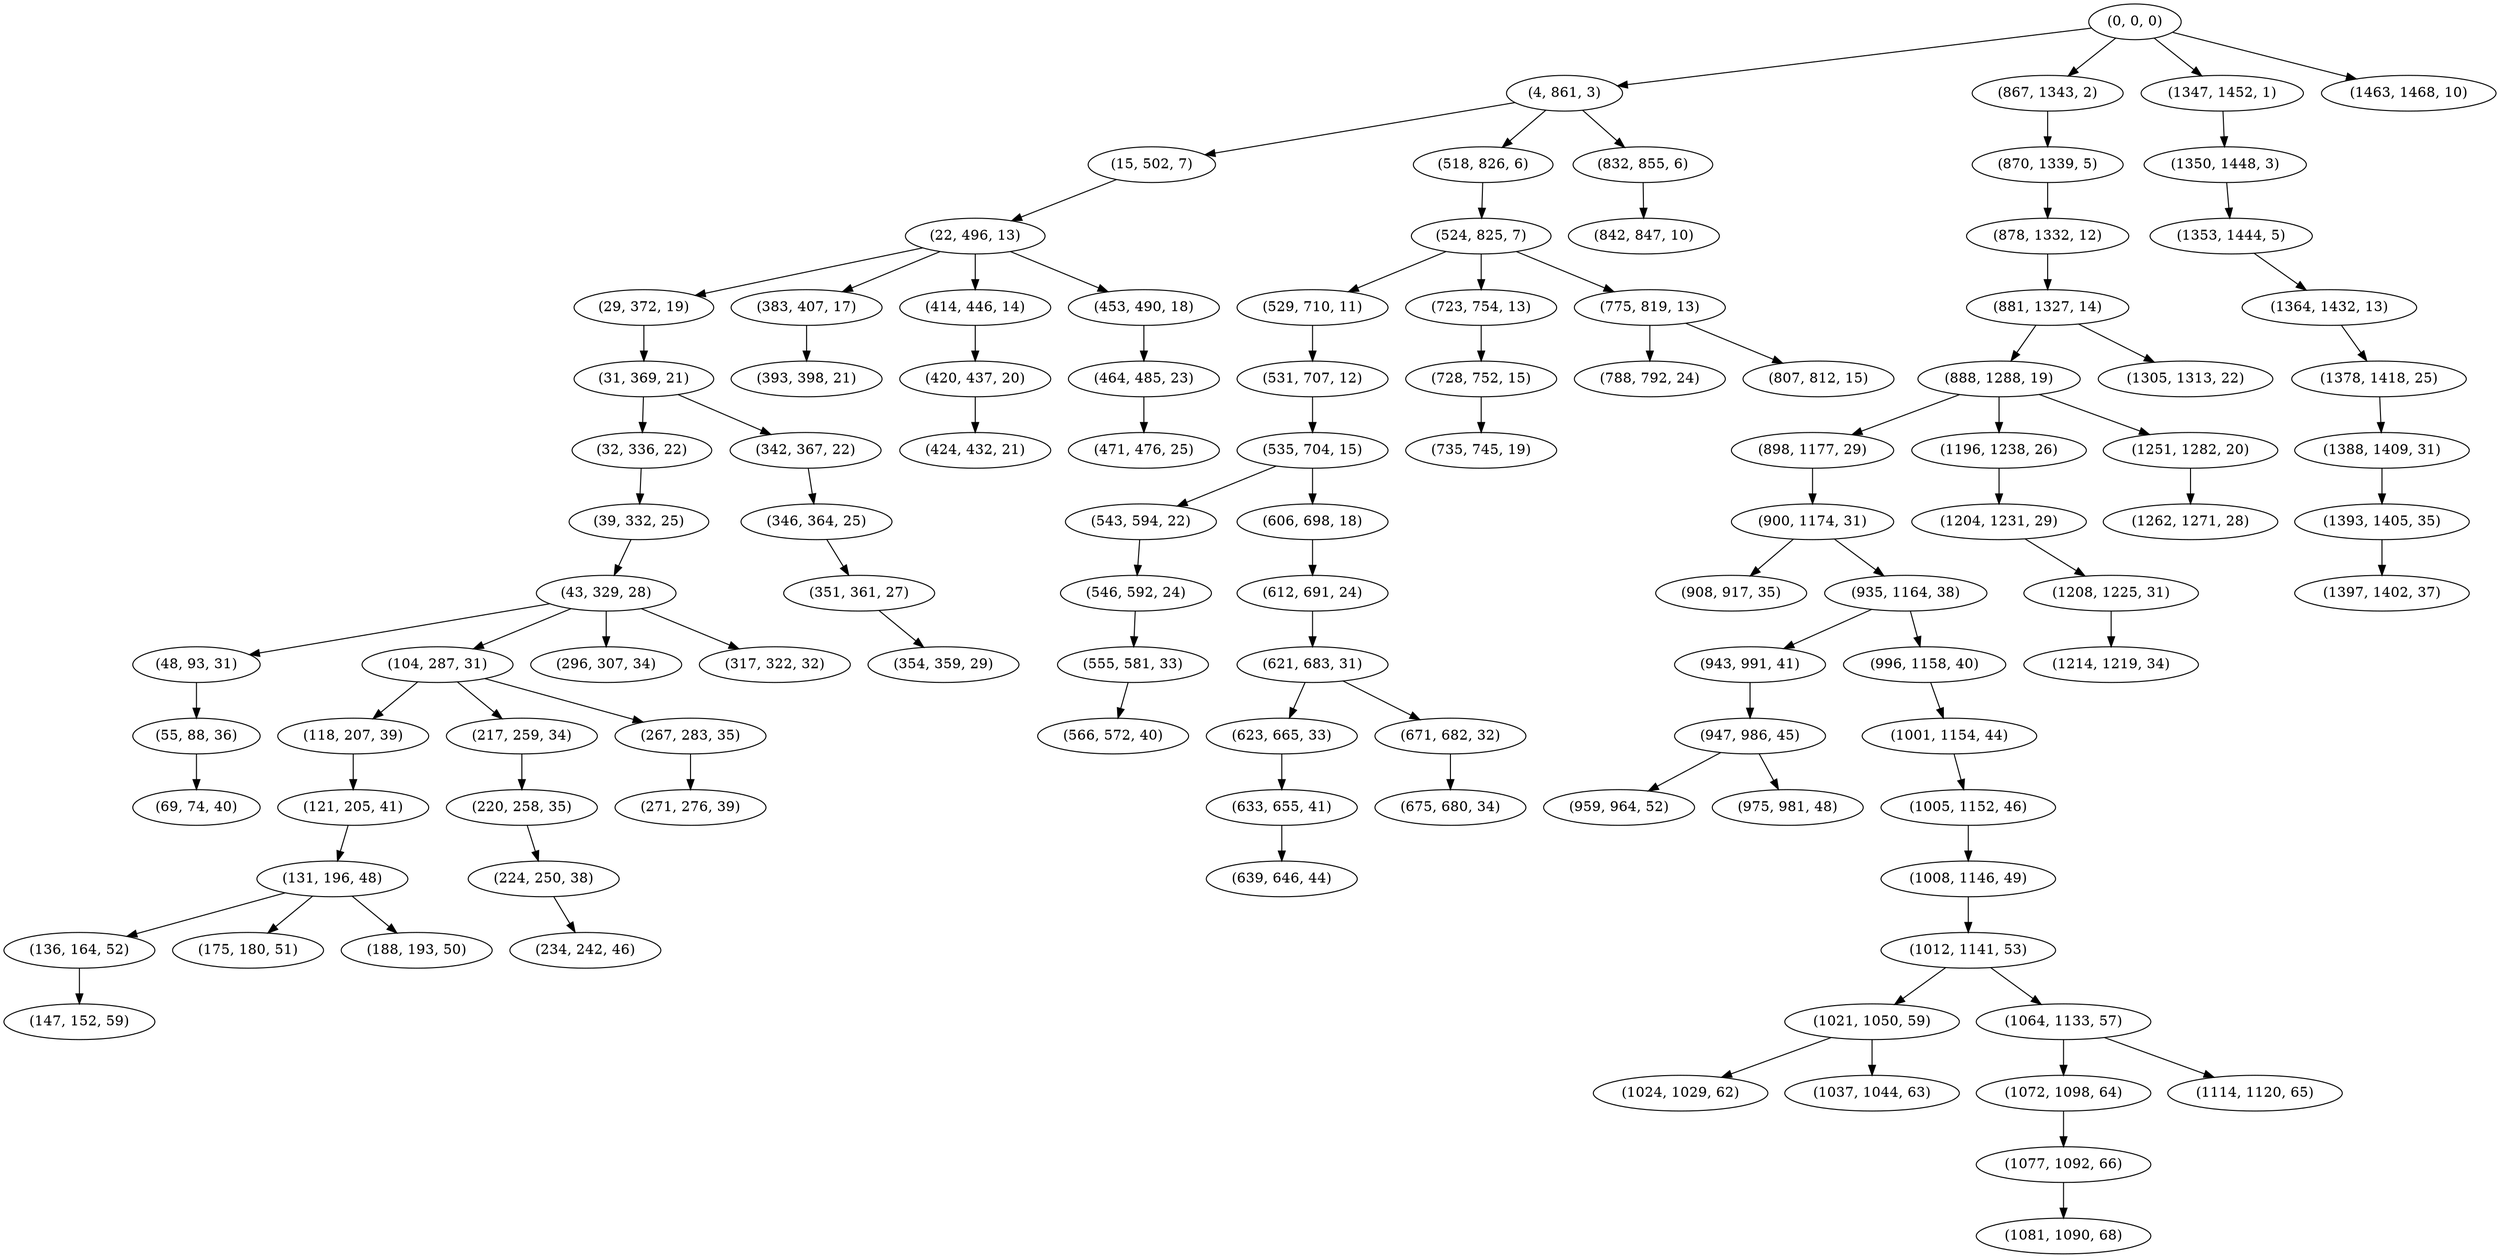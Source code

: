 digraph tree {
    "(0, 0, 0)";
    "(4, 861, 3)";
    "(15, 502, 7)";
    "(22, 496, 13)";
    "(29, 372, 19)";
    "(31, 369, 21)";
    "(32, 336, 22)";
    "(39, 332, 25)";
    "(43, 329, 28)";
    "(48, 93, 31)";
    "(55, 88, 36)";
    "(69, 74, 40)";
    "(104, 287, 31)";
    "(118, 207, 39)";
    "(121, 205, 41)";
    "(131, 196, 48)";
    "(136, 164, 52)";
    "(147, 152, 59)";
    "(175, 180, 51)";
    "(188, 193, 50)";
    "(217, 259, 34)";
    "(220, 258, 35)";
    "(224, 250, 38)";
    "(234, 242, 46)";
    "(267, 283, 35)";
    "(271, 276, 39)";
    "(296, 307, 34)";
    "(317, 322, 32)";
    "(342, 367, 22)";
    "(346, 364, 25)";
    "(351, 361, 27)";
    "(354, 359, 29)";
    "(383, 407, 17)";
    "(393, 398, 21)";
    "(414, 446, 14)";
    "(420, 437, 20)";
    "(424, 432, 21)";
    "(453, 490, 18)";
    "(464, 485, 23)";
    "(471, 476, 25)";
    "(518, 826, 6)";
    "(524, 825, 7)";
    "(529, 710, 11)";
    "(531, 707, 12)";
    "(535, 704, 15)";
    "(543, 594, 22)";
    "(546, 592, 24)";
    "(555, 581, 33)";
    "(566, 572, 40)";
    "(606, 698, 18)";
    "(612, 691, 24)";
    "(621, 683, 31)";
    "(623, 665, 33)";
    "(633, 655, 41)";
    "(639, 646, 44)";
    "(671, 682, 32)";
    "(675, 680, 34)";
    "(723, 754, 13)";
    "(728, 752, 15)";
    "(735, 745, 19)";
    "(775, 819, 13)";
    "(788, 792, 24)";
    "(807, 812, 15)";
    "(832, 855, 6)";
    "(842, 847, 10)";
    "(867, 1343, 2)";
    "(870, 1339, 5)";
    "(878, 1332, 12)";
    "(881, 1327, 14)";
    "(888, 1288, 19)";
    "(898, 1177, 29)";
    "(900, 1174, 31)";
    "(908, 917, 35)";
    "(935, 1164, 38)";
    "(943, 991, 41)";
    "(947, 986, 45)";
    "(959, 964, 52)";
    "(975, 981, 48)";
    "(996, 1158, 40)";
    "(1001, 1154, 44)";
    "(1005, 1152, 46)";
    "(1008, 1146, 49)";
    "(1012, 1141, 53)";
    "(1021, 1050, 59)";
    "(1024, 1029, 62)";
    "(1037, 1044, 63)";
    "(1064, 1133, 57)";
    "(1072, 1098, 64)";
    "(1077, 1092, 66)";
    "(1081, 1090, 68)";
    "(1114, 1120, 65)";
    "(1196, 1238, 26)";
    "(1204, 1231, 29)";
    "(1208, 1225, 31)";
    "(1214, 1219, 34)";
    "(1251, 1282, 20)";
    "(1262, 1271, 28)";
    "(1305, 1313, 22)";
    "(1347, 1452, 1)";
    "(1350, 1448, 3)";
    "(1353, 1444, 5)";
    "(1364, 1432, 13)";
    "(1378, 1418, 25)";
    "(1388, 1409, 31)";
    "(1393, 1405, 35)";
    "(1397, 1402, 37)";
    "(1463, 1468, 10)";
    "(0, 0, 0)" -> "(4, 861, 3)";
    "(0, 0, 0)" -> "(867, 1343, 2)";
    "(0, 0, 0)" -> "(1347, 1452, 1)";
    "(0, 0, 0)" -> "(1463, 1468, 10)";
    "(4, 861, 3)" -> "(15, 502, 7)";
    "(4, 861, 3)" -> "(518, 826, 6)";
    "(4, 861, 3)" -> "(832, 855, 6)";
    "(15, 502, 7)" -> "(22, 496, 13)";
    "(22, 496, 13)" -> "(29, 372, 19)";
    "(22, 496, 13)" -> "(383, 407, 17)";
    "(22, 496, 13)" -> "(414, 446, 14)";
    "(22, 496, 13)" -> "(453, 490, 18)";
    "(29, 372, 19)" -> "(31, 369, 21)";
    "(31, 369, 21)" -> "(32, 336, 22)";
    "(31, 369, 21)" -> "(342, 367, 22)";
    "(32, 336, 22)" -> "(39, 332, 25)";
    "(39, 332, 25)" -> "(43, 329, 28)";
    "(43, 329, 28)" -> "(48, 93, 31)";
    "(43, 329, 28)" -> "(104, 287, 31)";
    "(43, 329, 28)" -> "(296, 307, 34)";
    "(43, 329, 28)" -> "(317, 322, 32)";
    "(48, 93, 31)" -> "(55, 88, 36)";
    "(55, 88, 36)" -> "(69, 74, 40)";
    "(104, 287, 31)" -> "(118, 207, 39)";
    "(104, 287, 31)" -> "(217, 259, 34)";
    "(104, 287, 31)" -> "(267, 283, 35)";
    "(118, 207, 39)" -> "(121, 205, 41)";
    "(121, 205, 41)" -> "(131, 196, 48)";
    "(131, 196, 48)" -> "(136, 164, 52)";
    "(131, 196, 48)" -> "(175, 180, 51)";
    "(131, 196, 48)" -> "(188, 193, 50)";
    "(136, 164, 52)" -> "(147, 152, 59)";
    "(217, 259, 34)" -> "(220, 258, 35)";
    "(220, 258, 35)" -> "(224, 250, 38)";
    "(224, 250, 38)" -> "(234, 242, 46)";
    "(267, 283, 35)" -> "(271, 276, 39)";
    "(342, 367, 22)" -> "(346, 364, 25)";
    "(346, 364, 25)" -> "(351, 361, 27)";
    "(351, 361, 27)" -> "(354, 359, 29)";
    "(383, 407, 17)" -> "(393, 398, 21)";
    "(414, 446, 14)" -> "(420, 437, 20)";
    "(420, 437, 20)" -> "(424, 432, 21)";
    "(453, 490, 18)" -> "(464, 485, 23)";
    "(464, 485, 23)" -> "(471, 476, 25)";
    "(518, 826, 6)" -> "(524, 825, 7)";
    "(524, 825, 7)" -> "(529, 710, 11)";
    "(524, 825, 7)" -> "(723, 754, 13)";
    "(524, 825, 7)" -> "(775, 819, 13)";
    "(529, 710, 11)" -> "(531, 707, 12)";
    "(531, 707, 12)" -> "(535, 704, 15)";
    "(535, 704, 15)" -> "(543, 594, 22)";
    "(535, 704, 15)" -> "(606, 698, 18)";
    "(543, 594, 22)" -> "(546, 592, 24)";
    "(546, 592, 24)" -> "(555, 581, 33)";
    "(555, 581, 33)" -> "(566, 572, 40)";
    "(606, 698, 18)" -> "(612, 691, 24)";
    "(612, 691, 24)" -> "(621, 683, 31)";
    "(621, 683, 31)" -> "(623, 665, 33)";
    "(621, 683, 31)" -> "(671, 682, 32)";
    "(623, 665, 33)" -> "(633, 655, 41)";
    "(633, 655, 41)" -> "(639, 646, 44)";
    "(671, 682, 32)" -> "(675, 680, 34)";
    "(723, 754, 13)" -> "(728, 752, 15)";
    "(728, 752, 15)" -> "(735, 745, 19)";
    "(775, 819, 13)" -> "(788, 792, 24)";
    "(775, 819, 13)" -> "(807, 812, 15)";
    "(832, 855, 6)" -> "(842, 847, 10)";
    "(867, 1343, 2)" -> "(870, 1339, 5)";
    "(870, 1339, 5)" -> "(878, 1332, 12)";
    "(878, 1332, 12)" -> "(881, 1327, 14)";
    "(881, 1327, 14)" -> "(888, 1288, 19)";
    "(881, 1327, 14)" -> "(1305, 1313, 22)";
    "(888, 1288, 19)" -> "(898, 1177, 29)";
    "(888, 1288, 19)" -> "(1196, 1238, 26)";
    "(888, 1288, 19)" -> "(1251, 1282, 20)";
    "(898, 1177, 29)" -> "(900, 1174, 31)";
    "(900, 1174, 31)" -> "(908, 917, 35)";
    "(900, 1174, 31)" -> "(935, 1164, 38)";
    "(935, 1164, 38)" -> "(943, 991, 41)";
    "(935, 1164, 38)" -> "(996, 1158, 40)";
    "(943, 991, 41)" -> "(947, 986, 45)";
    "(947, 986, 45)" -> "(959, 964, 52)";
    "(947, 986, 45)" -> "(975, 981, 48)";
    "(996, 1158, 40)" -> "(1001, 1154, 44)";
    "(1001, 1154, 44)" -> "(1005, 1152, 46)";
    "(1005, 1152, 46)" -> "(1008, 1146, 49)";
    "(1008, 1146, 49)" -> "(1012, 1141, 53)";
    "(1012, 1141, 53)" -> "(1021, 1050, 59)";
    "(1012, 1141, 53)" -> "(1064, 1133, 57)";
    "(1021, 1050, 59)" -> "(1024, 1029, 62)";
    "(1021, 1050, 59)" -> "(1037, 1044, 63)";
    "(1064, 1133, 57)" -> "(1072, 1098, 64)";
    "(1064, 1133, 57)" -> "(1114, 1120, 65)";
    "(1072, 1098, 64)" -> "(1077, 1092, 66)";
    "(1077, 1092, 66)" -> "(1081, 1090, 68)";
    "(1196, 1238, 26)" -> "(1204, 1231, 29)";
    "(1204, 1231, 29)" -> "(1208, 1225, 31)";
    "(1208, 1225, 31)" -> "(1214, 1219, 34)";
    "(1251, 1282, 20)" -> "(1262, 1271, 28)";
    "(1347, 1452, 1)" -> "(1350, 1448, 3)";
    "(1350, 1448, 3)" -> "(1353, 1444, 5)";
    "(1353, 1444, 5)" -> "(1364, 1432, 13)";
    "(1364, 1432, 13)" -> "(1378, 1418, 25)";
    "(1378, 1418, 25)" -> "(1388, 1409, 31)";
    "(1388, 1409, 31)" -> "(1393, 1405, 35)";
    "(1393, 1405, 35)" -> "(1397, 1402, 37)";
}
